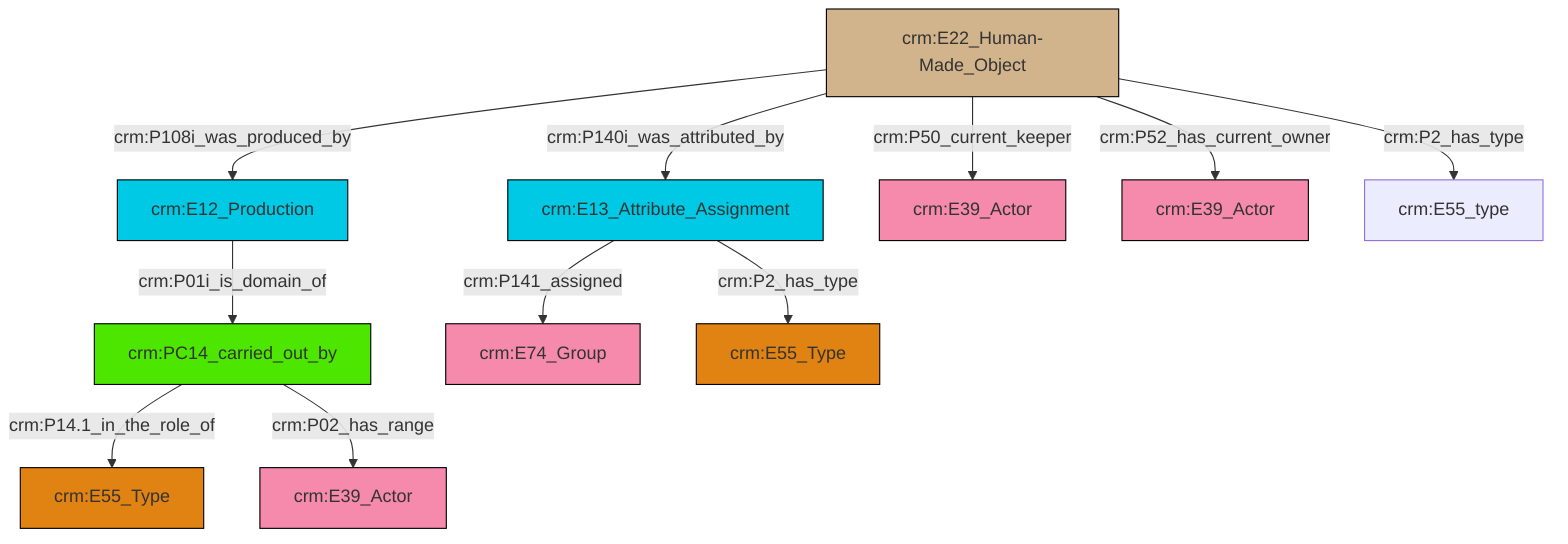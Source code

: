 graph TD
classDef Literal fill:#f2f2f2,stroke:#000000;
classDef CRM_Entity fill:#FFFFFF,stroke:#000000;
classDef Temporal_Entity fill:#00C9E6, stroke:#000000;
classDef Type fill:#E18312, stroke:#000000;
classDef Time-Span fill:#2C9C91, stroke:#000000;
classDef Appellation fill:#FFEB7F, stroke:#000000;
classDef Place fill:#008836, stroke:#000000;
classDef Persistent_Item fill:#B266B2, stroke:#000000;
classDef Conceptual_Object fill:#FFD700, stroke:#000000;
classDef Physical_Thing fill:#D2B48C, stroke:#000000;
classDef Actor fill:#f58aad, stroke:#000000;
classDef PC_Classes fill:#4ce600, stroke:#000000;
classDef Multi fill:#cccccc,stroke:#000000;

0["crm:E22_Human-Made_Object"]:::Physical_Thing -->|crm:P108i_was_produced_by| 1["crm:E12_Production"]:::Temporal_Entity
0["crm:E22_Human-Made_Object"]:::Physical_Thing -->|crm:P140i_was_attributed_by| 4["crm:E13_Attribute_Assignment"]:::Temporal_Entity
0["crm:E22_Human-Made_Object"]:::Physical_Thing -->|crm:P50_current_keeper| 5["crm:E39_Actor"]:::Actor
0["crm:E22_Human-Made_Object"]:::Physical_Thing -->|crm:P52_has_current_owner| 8["crm:E39_Actor"]:::Actor
6["crm:PC14_carried_out_by"]:::PC_Classes -->|crm:P14.1_in_the_role_of| 9["crm:E55_Type"]:::Type
1["crm:E12_Production"]:::Temporal_Entity -->|crm:P01i_is_domain_of| 6["crm:PC14_carried_out_by"]:::PC_Classes
6["crm:PC14_carried_out_by"]:::PC_Classes -->|crm:P02_has_range| 11["crm:E39_Actor"]:::Actor
4["crm:E13_Attribute_Assignment"]:::Temporal_Entity -->|crm:P141_assigned| 12["crm:E74_Group"]:::Actor
0["crm:E22_Human-Made_Object"]:::Physical_Thing -->|crm:P2_has_type| 13["crm:E55_type"]:::Default
4["crm:E13_Attribute_Assignment"]:::Temporal_Entity -->|crm:P2_has_type| 2["crm:E55_Type"]:::Type